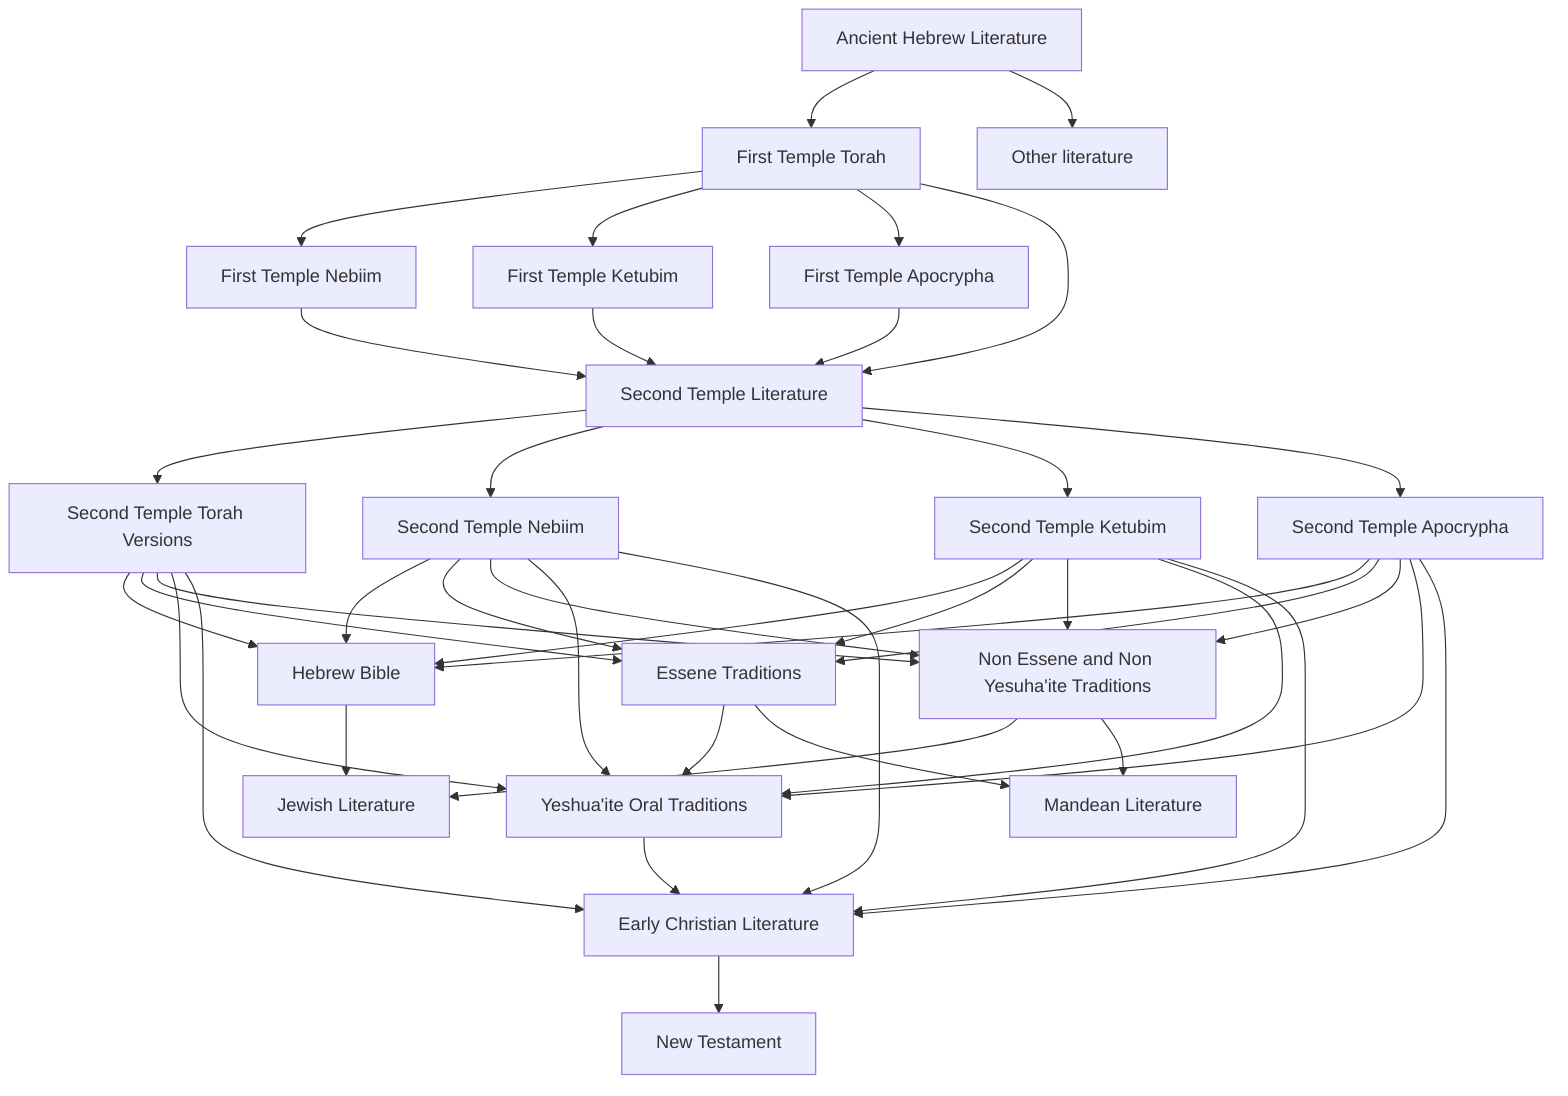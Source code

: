 flowchart TD
    A1[Ancient Hebrew Literature]
    A1 --> A2[First Temple Torah]
    A2 --> A3[First Temple Nebiim] 
    A2 --> A4[First Temple Ketubim]
    A2 --> A5[First Temple Apocrypha]
    A1 --> A6[Other literature]
    
    A2 & A3 & A4 & A5 --> B1[Second Temple Literature]

    B1 --> B2[Second Temple Torah Versions]
    B1 --> B3[Second Temple Nebiim]
    B1 --> B4[Second Temple Ketubim]
    B1 --> B5[Second Temple Apocrypha]

    B2 & B3 & B4 & B5 --> C1[Hebrew Bible]
    B2 & B3 & B4 & B5 --> C2[Essene Traditions]
    B2 & B3 & B4 & B5 --> C3[Non Essene and Non Yesuha'ite Traditions]
    B2 & B3 & B4 & B5 & C2 --> C4[Yeshua'ite Oral Traditions]

    C1 & C3 --> D1[Jewish Literature]
    C2 & C3 --> D2[Mandean Literature]
    B2 & B3 & B4 & B5 & C4 --> D3[Early Christian Literature]

    D3 --> E1[New Testament]
